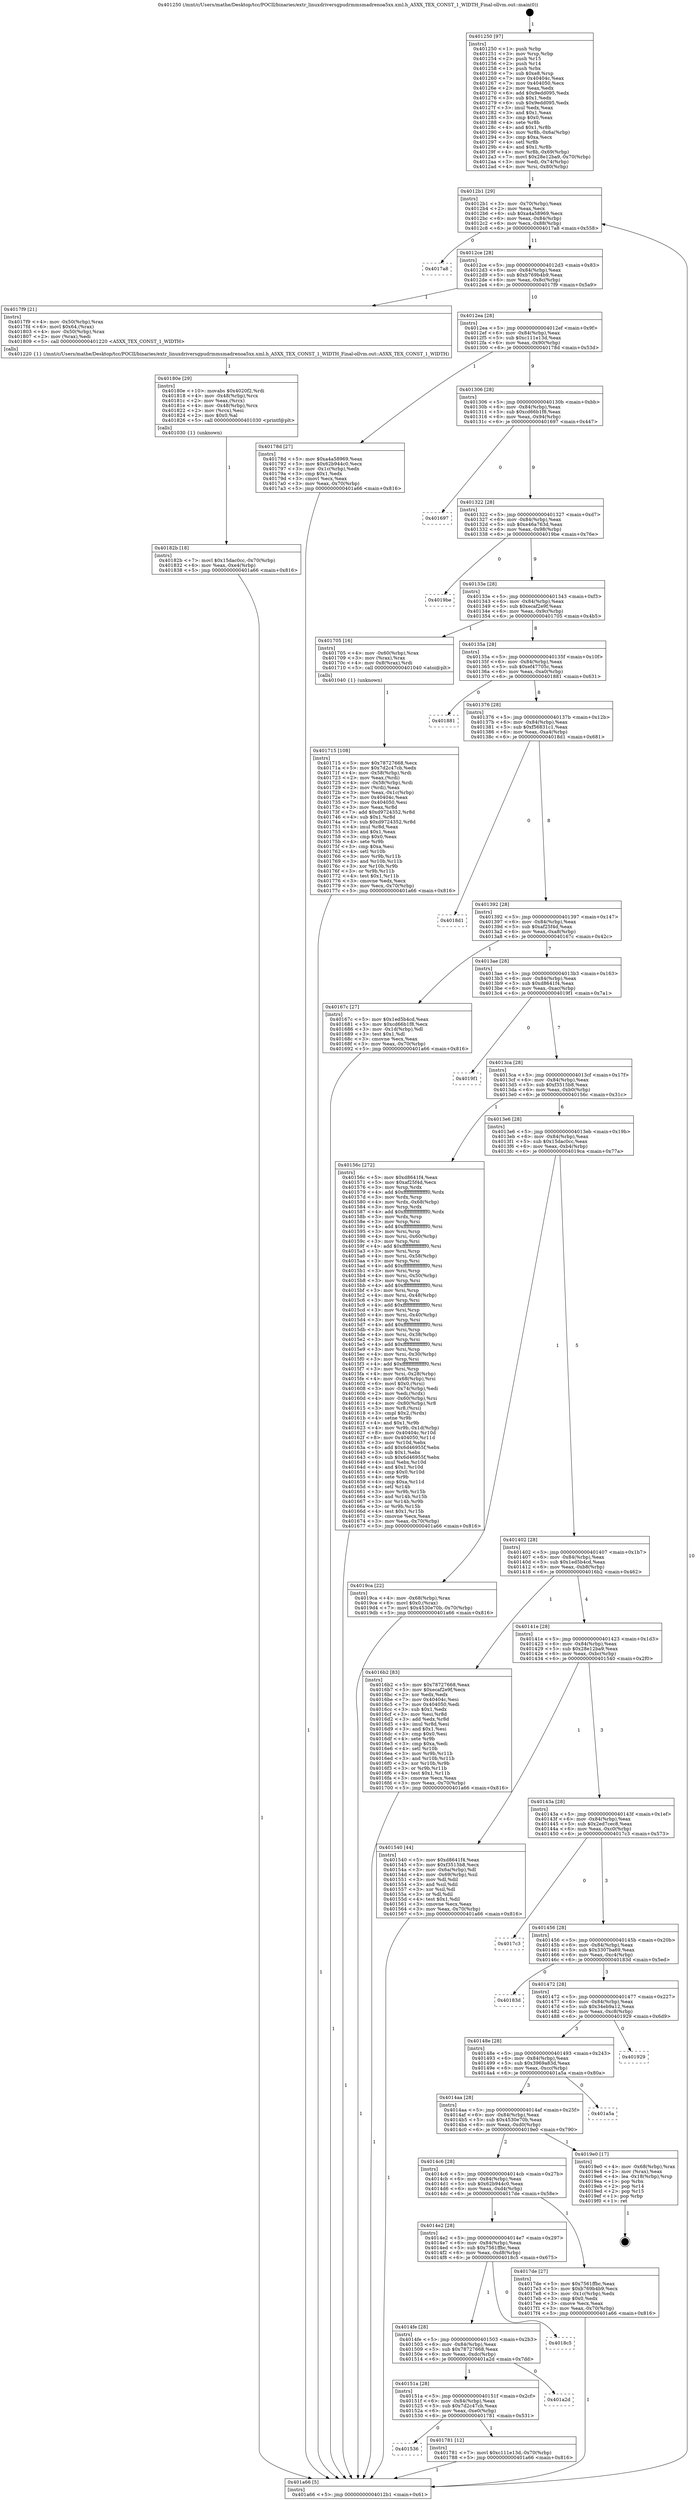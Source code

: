 digraph "0x401250" {
  label = "0x401250 (/mnt/c/Users/mathe/Desktop/tcc/POCII/binaries/extr_linuxdriversgpudrmmsmadrenoa5xx.xml.h_A5XX_TEX_CONST_1_WIDTH_Final-ollvm.out::main(0))"
  labelloc = "t"
  node[shape=record]

  Entry [label="",width=0.3,height=0.3,shape=circle,fillcolor=black,style=filled]
  "0x4012b1" [label="{
     0x4012b1 [29]\l
     | [instrs]\l
     &nbsp;&nbsp;0x4012b1 \<+3\>: mov -0x70(%rbp),%eax\l
     &nbsp;&nbsp;0x4012b4 \<+2\>: mov %eax,%ecx\l
     &nbsp;&nbsp;0x4012b6 \<+6\>: sub $0xa4a58969,%ecx\l
     &nbsp;&nbsp;0x4012bc \<+6\>: mov %eax,-0x84(%rbp)\l
     &nbsp;&nbsp;0x4012c2 \<+6\>: mov %ecx,-0x88(%rbp)\l
     &nbsp;&nbsp;0x4012c8 \<+6\>: je 00000000004017a8 \<main+0x558\>\l
  }"]
  "0x4017a8" [label="{
     0x4017a8\l
  }", style=dashed]
  "0x4012ce" [label="{
     0x4012ce [28]\l
     | [instrs]\l
     &nbsp;&nbsp;0x4012ce \<+5\>: jmp 00000000004012d3 \<main+0x83\>\l
     &nbsp;&nbsp;0x4012d3 \<+6\>: mov -0x84(%rbp),%eax\l
     &nbsp;&nbsp;0x4012d9 \<+5\>: sub $0xb769b4b9,%eax\l
     &nbsp;&nbsp;0x4012de \<+6\>: mov %eax,-0x8c(%rbp)\l
     &nbsp;&nbsp;0x4012e4 \<+6\>: je 00000000004017f9 \<main+0x5a9\>\l
  }"]
  Exit [label="",width=0.3,height=0.3,shape=circle,fillcolor=black,style=filled,peripheries=2]
  "0x4017f9" [label="{
     0x4017f9 [21]\l
     | [instrs]\l
     &nbsp;&nbsp;0x4017f9 \<+4\>: mov -0x50(%rbp),%rax\l
     &nbsp;&nbsp;0x4017fd \<+6\>: movl $0x64,(%rax)\l
     &nbsp;&nbsp;0x401803 \<+4\>: mov -0x50(%rbp),%rax\l
     &nbsp;&nbsp;0x401807 \<+2\>: mov (%rax),%edi\l
     &nbsp;&nbsp;0x401809 \<+5\>: call 0000000000401220 \<A5XX_TEX_CONST_1_WIDTH\>\l
     | [calls]\l
     &nbsp;&nbsp;0x401220 \{1\} (/mnt/c/Users/mathe/Desktop/tcc/POCII/binaries/extr_linuxdriversgpudrmmsmadrenoa5xx.xml.h_A5XX_TEX_CONST_1_WIDTH_Final-ollvm.out::A5XX_TEX_CONST_1_WIDTH)\l
  }"]
  "0x4012ea" [label="{
     0x4012ea [28]\l
     | [instrs]\l
     &nbsp;&nbsp;0x4012ea \<+5\>: jmp 00000000004012ef \<main+0x9f\>\l
     &nbsp;&nbsp;0x4012ef \<+6\>: mov -0x84(%rbp),%eax\l
     &nbsp;&nbsp;0x4012f5 \<+5\>: sub $0xc111e13d,%eax\l
     &nbsp;&nbsp;0x4012fa \<+6\>: mov %eax,-0x90(%rbp)\l
     &nbsp;&nbsp;0x401300 \<+6\>: je 000000000040178d \<main+0x53d\>\l
  }"]
  "0x40182b" [label="{
     0x40182b [18]\l
     | [instrs]\l
     &nbsp;&nbsp;0x40182b \<+7\>: movl $0x15dac0cc,-0x70(%rbp)\l
     &nbsp;&nbsp;0x401832 \<+6\>: mov %eax,-0xe4(%rbp)\l
     &nbsp;&nbsp;0x401838 \<+5\>: jmp 0000000000401a66 \<main+0x816\>\l
  }"]
  "0x40178d" [label="{
     0x40178d [27]\l
     | [instrs]\l
     &nbsp;&nbsp;0x40178d \<+5\>: mov $0xa4a58969,%eax\l
     &nbsp;&nbsp;0x401792 \<+5\>: mov $0x62b944c0,%ecx\l
     &nbsp;&nbsp;0x401797 \<+3\>: mov -0x1c(%rbp),%edx\l
     &nbsp;&nbsp;0x40179a \<+3\>: cmp $0x1,%edx\l
     &nbsp;&nbsp;0x40179d \<+3\>: cmovl %ecx,%eax\l
     &nbsp;&nbsp;0x4017a0 \<+3\>: mov %eax,-0x70(%rbp)\l
     &nbsp;&nbsp;0x4017a3 \<+5\>: jmp 0000000000401a66 \<main+0x816\>\l
  }"]
  "0x401306" [label="{
     0x401306 [28]\l
     | [instrs]\l
     &nbsp;&nbsp;0x401306 \<+5\>: jmp 000000000040130b \<main+0xbb\>\l
     &nbsp;&nbsp;0x40130b \<+6\>: mov -0x84(%rbp),%eax\l
     &nbsp;&nbsp;0x401311 \<+5\>: sub $0xcd66b1f8,%eax\l
     &nbsp;&nbsp;0x401316 \<+6\>: mov %eax,-0x94(%rbp)\l
     &nbsp;&nbsp;0x40131c \<+6\>: je 0000000000401697 \<main+0x447\>\l
  }"]
  "0x40180e" [label="{
     0x40180e [29]\l
     | [instrs]\l
     &nbsp;&nbsp;0x40180e \<+10\>: movabs $0x4020f2,%rdi\l
     &nbsp;&nbsp;0x401818 \<+4\>: mov -0x48(%rbp),%rcx\l
     &nbsp;&nbsp;0x40181c \<+2\>: mov %eax,(%rcx)\l
     &nbsp;&nbsp;0x40181e \<+4\>: mov -0x48(%rbp),%rcx\l
     &nbsp;&nbsp;0x401822 \<+2\>: mov (%rcx),%esi\l
     &nbsp;&nbsp;0x401824 \<+2\>: mov $0x0,%al\l
     &nbsp;&nbsp;0x401826 \<+5\>: call 0000000000401030 \<printf@plt\>\l
     | [calls]\l
     &nbsp;&nbsp;0x401030 \{1\} (unknown)\l
  }"]
  "0x401697" [label="{
     0x401697\l
  }", style=dashed]
  "0x401322" [label="{
     0x401322 [28]\l
     | [instrs]\l
     &nbsp;&nbsp;0x401322 \<+5\>: jmp 0000000000401327 \<main+0xd7\>\l
     &nbsp;&nbsp;0x401327 \<+6\>: mov -0x84(%rbp),%eax\l
     &nbsp;&nbsp;0x40132d \<+5\>: sub $0xe46a763d,%eax\l
     &nbsp;&nbsp;0x401332 \<+6\>: mov %eax,-0x98(%rbp)\l
     &nbsp;&nbsp;0x401338 \<+6\>: je 00000000004019be \<main+0x76e\>\l
  }"]
  "0x401536" [label="{
     0x401536\l
  }", style=dashed]
  "0x4019be" [label="{
     0x4019be\l
  }", style=dashed]
  "0x40133e" [label="{
     0x40133e [28]\l
     | [instrs]\l
     &nbsp;&nbsp;0x40133e \<+5\>: jmp 0000000000401343 \<main+0xf3\>\l
     &nbsp;&nbsp;0x401343 \<+6\>: mov -0x84(%rbp),%eax\l
     &nbsp;&nbsp;0x401349 \<+5\>: sub $0xecaf2e9f,%eax\l
     &nbsp;&nbsp;0x40134e \<+6\>: mov %eax,-0x9c(%rbp)\l
     &nbsp;&nbsp;0x401354 \<+6\>: je 0000000000401705 \<main+0x4b5\>\l
  }"]
  "0x401781" [label="{
     0x401781 [12]\l
     | [instrs]\l
     &nbsp;&nbsp;0x401781 \<+7\>: movl $0xc111e13d,-0x70(%rbp)\l
     &nbsp;&nbsp;0x401788 \<+5\>: jmp 0000000000401a66 \<main+0x816\>\l
  }"]
  "0x401705" [label="{
     0x401705 [16]\l
     | [instrs]\l
     &nbsp;&nbsp;0x401705 \<+4\>: mov -0x60(%rbp),%rax\l
     &nbsp;&nbsp;0x401709 \<+3\>: mov (%rax),%rax\l
     &nbsp;&nbsp;0x40170c \<+4\>: mov 0x8(%rax),%rdi\l
     &nbsp;&nbsp;0x401710 \<+5\>: call 0000000000401040 \<atoi@plt\>\l
     | [calls]\l
     &nbsp;&nbsp;0x401040 \{1\} (unknown)\l
  }"]
  "0x40135a" [label="{
     0x40135a [28]\l
     | [instrs]\l
     &nbsp;&nbsp;0x40135a \<+5\>: jmp 000000000040135f \<main+0x10f\>\l
     &nbsp;&nbsp;0x40135f \<+6\>: mov -0x84(%rbp),%eax\l
     &nbsp;&nbsp;0x401365 \<+5\>: sub $0xef47705c,%eax\l
     &nbsp;&nbsp;0x40136a \<+6\>: mov %eax,-0xa0(%rbp)\l
     &nbsp;&nbsp;0x401370 \<+6\>: je 0000000000401881 \<main+0x631\>\l
  }"]
  "0x40151a" [label="{
     0x40151a [28]\l
     | [instrs]\l
     &nbsp;&nbsp;0x40151a \<+5\>: jmp 000000000040151f \<main+0x2cf\>\l
     &nbsp;&nbsp;0x40151f \<+6\>: mov -0x84(%rbp),%eax\l
     &nbsp;&nbsp;0x401525 \<+5\>: sub $0x7d2c47cb,%eax\l
     &nbsp;&nbsp;0x40152a \<+6\>: mov %eax,-0xe0(%rbp)\l
     &nbsp;&nbsp;0x401530 \<+6\>: je 0000000000401781 \<main+0x531\>\l
  }"]
  "0x401881" [label="{
     0x401881\l
  }", style=dashed]
  "0x401376" [label="{
     0x401376 [28]\l
     | [instrs]\l
     &nbsp;&nbsp;0x401376 \<+5\>: jmp 000000000040137b \<main+0x12b\>\l
     &nbsp;&nbsp;0x40137b \<+6\>: mov -0x84(%rbp),%eax\l
     &nbsp;&nbsp;0x401381 \<+5\>: sub $0xf56831c1,%eax\l
     &nbsp;&nbsp;0x401386 \<+6\>: mov %eax,-0xa4(%rbp)\l
     &nbsp;&nbsp;0x40138c \<+6\>: je 00000000004018d1 \<main+0x681\>\l
  }"]
  "0x401a2d" [label="{
     0x401a2d\l
  }", style=dashed]
  "0x4018d1" [label="{
     0x4018d1\l
  }", style=dashed]
  "0x401392" [label="{
     0x401392 [28]\l
     | [instrs]\l
     &nbsp;&nbsp;0x401392 \<+5\>: jmp 0000000000401397 \<main+0x147\>\l
     &nbsp;&nbsp;0x401397 \<+6\>: mov -0x84(%rbp),%eax\l
     &nbsp;&nbsp;0x40139d \<+5\>: sub $0xaf25f4d,%eax\l
     &nbsp;&nbsp;0x4013a2 \<+6\>: mov %eax,-0xa8(%rbp)\l
     &nbsp;&nbsp;0x4013a8 \<+6\>: je 000000000040167c \<main+0x42c\>\l
  }"]
  "0x4014fe" [label="{
     0x4014fe [28]\l
     | [instrs]\l
     &nbsp;&nbsp;0x4014fe \<+5\>: jmp 0000000000401503 \<main+0x2b3\>\l
     &nbsp;&nbsp;0x401503 \<+6\>: mov -0x84(%rbp),%eax\l
     &nbsp;&nbsp;0x401509 \<+5\>: sub $0x78727668,%eax\l
     &nbsp;&nbsp;0x40150e \<+6\>: mov %eax,-0xdc(%rbp)\l
     &nbsp;&nbsp;0x401514 \<+6\>: je 0000000000401a2d \<main+0x7dd\>\l
  }"]
  "0x40167c" [label="{
     0x40167c [27]\l
     | [instrs]\l
     &nbsp;&nbsp;0x40167c \<+5\>: mov $0x1ed5b4cd,%eax\l
     &nbsp;&nbsp;0x401681 \<+5\>: mov $0xcd66b1f8,%ecx\l
     &nbsp;&nbsp;0x401686 \<+3\>: mov -0x1d(%rbp),%dl\l
     &nbsp;&nbsp;0x401689 \<+3\>: test $0x1,%dl\l
     &nbsp;&nbsp;0x40168c \<+3\>: cmovne %ecx,%eax\l
     &nbsp;&nbsp;0x40168f \<+3\>: mov %eax,-0x70(%rbp)\l
     &nbsp;&nbsp;0x401692 \<+5\>: jmp 0000000000401a66 \<main+0x816\>\l
  }"]
  "0x4013ae" [label="{
     0x4013ae [28]\l
     | [instrs]\l
     &nbsp;&nbsp;0x4013ae \<+5\>: jmp 00000000004013b3 \<main+0x163\>\l
     &nbsp;&nbsp;0x4013b3 \<+6\>: mov -0x84(%rbp),%eax\l
     &nbsp;&nbsp;0x4013b9 \<+5\>: sub $0xd8641f4,%eax\l
     &nbsp;&nbsp;0x4013be \<+6\>: mov %eax,-0xac(%rbp)\l
     &nbsp;&nbsp;0x4013c4 \<+6\>: je 00000000004019f1 \<main+0x7a1\>\l
  }"]
  "0x4018c5" [label="{
     0x4018c5\l
  }", style=dashed]
  "0x4019f1" [label="{
     0x4019f1\l
  }", style=dashed]
  "0x4013ca" [label="{
     0x4013ca [28]\l
     | [instrs]\l
     &nbsp;&nbsp;0x4013ca \<+5\>: jmp 00000000004013cf \<main+0x17f\>\l
     &nbsp;&nbsp;0x4013cf \<+6\>: mov -0x84(%rbp),%eax\l
     &nbsp;&nbsp;0x4013d5 \<+5\>: sub $0xf3515b8,%eax\l
     &nbsp;&nbsp;0x4013da \<+6\>: mov %eax,-0xb0(%rbp)\l
     &nbsp;&nbsp;0x4013e0 \<+6\>: je 000000000040156c \<main+0x31c\>\l
  }"]
  "0x4014e2" [label="{
     0x4014e2 [28]\l
     | [instrs]\l
     &nbsp;&nbsp;0x4014e2 \<+5\>: jmp 00000000004014e7 \<main+0x297\>\l
     &nbsp;&nbsp;0x4014e7 \<+6\>: mov -0x84(%rbp),%eax\l
     &nbsp;&nbsp;0x4014ed \<+5\>: sub $0x7561ffbc,%eax\l
     &nbsp;&nbsp;0x4014f2 \<+6\>: mov %eax,-0xd8(%rbp)\l
     &nbsp;&nbsp;0x4014f8 \<+6\>: je 00000000004018c5 \<main+0x675\>\l
  }"]
  "0x40156c" [label="{
     0x40156c [272]\l
     | [instrs]\l
     &nbsp;&nbsp;0x40156c \<+5\>: mov $0xd8641f4,%eax\l
     &nbsp;&nbsp;0x401571 \<+5\>: mov $0xaf25f4d,%ecx\l
     &nbsp;&nbsp;0x401576 \<+3\>: mov %rsp,%rdx\l
     &nbsp;&nbsp;0x401579 \<+4\>: add $0xfffffffffffffff0,%rdx\l
     &nbsp;&nbsp;0x40157d \<+3\>: mov %rdx,%rsp\l
     &nbsp;&nbsp;0x401580 \<+4\>: mov %rdx,-0x68(%rbp)\l
     &nbsp;&nbsp;0x401584 \<+3\>: mov %rsp,%rdx\l
     &nbsp;&nbsp;0x401587 \<+4\>: add $0xfffffffffffffff0,%rdx\l
     &nbsp;&nbsp;0x40158b \<+3\>: mov %rdx,%rsp\l
     &nbsp;&nbsp;0x40158e \<+3\>: mov %rsp,%rsi\l
     &nbsp;&nbsp;0x401591 \<+4\>: add $0xfffffffffffffff0,%rsi\l
     &nbsp;&nbsp;0x401595 \<+3\>: mov %rsi,%rsp\l
     &nbsp;&nbsp;0x401598 \<+4\>: mov %rsi,-0x60(%rbp)\l
     &nbsp;&nbsp;0x40159c \<+3\>: mov %rsp,%rsi\l
     &nbsp;&nbsp;0x40159f \<+4\>: add $0xfffffffffffffff0,%rsi\l
     &nbsp;&nbsp;0x4015a3 \<+3\>: mov %rsi,%rsp\l
     &nbsp;&nbsp;0x4015a6 \<+4\>: mov %rsi,-0x58(%rbp)\l
     &nbsp;&nbsp;0x4015aa \<+3\>: mov %rsp,%rsi\l
     &nbsp;&nbsp;0x4015ad \<+4\>: add $0xfffffffffffffff0,%rsi\l
     &nbsp;&nbsp;0x4015b1 \<+3\>: mov %rsi,%rsp\l
     &nbsp;&nbsp;0x4015b4 \<+4\>: mov %rsi,-0x50(%rbp)\l
     &nbsp;&nbsp;0x4015b8 \<+3\>: mov %rsp,%rsi\l
     &nbsp;&nbsp;0x4015bb \<+4\>: add $0xfffffffffffffff0,%rsi\l
     &nbsp;&nbsp;0x4015bf \<+3\>: mov %rsi,%rsp\l
     &nbsp;&nbsp;0x4015c2 \<+4\>: mov %rsi,-0x48(%rbp)\l
     &nbsp;&nbsp;0x4015c6 \<+3\>: mov %rsp,%rsi\l
     &nbsp;&nbsp;0x4015c9 \<+4\>: add $0xfffffffffffffff0,%rsi\l
     &nbsp;&nbsp;0x4015cd \<+3\>: mov %rsi,%rsp\l
     &nbsp;&nbsp;0x4015d0 \<+4\>: mov %rsi,-0x40(%rbp)\l
     &nbsp;&nbsp;0x4015d4 \<+3\>: mov %rsp,%rsi\l
     &nbsp;&nbsp;0x4015d7 \<+4\>: add $0xfffffffffffffff0,%rsi\l
     &nbsp;&nbsp;0x4015db \<+3\>: mov %rsi,%rsp\l
     &nbsp;&nbsp;0x4015de \<+4\>: mov %rsi,-0x38(%rbp)\l
     &nbsp;&nbsp;0x4015e2 \<+3\>: mov %rsp,%rsi\l
     &nbsp;&nbsp;0x4015e5 \<+4\>: add $0xfffffffffffffff0,%rsi\l
     &nbsp;&nbsp;0x4015e9 \<+3\>: mov %rsi,%rsp\l
     &nbsp;&nbsp;0x4015ec \<+4\>: mov %rsi,-0x30(%rbp)\l
     &nbsp;&nbsp;0x4015f0 \<+3\>: mov %rsp,%rsi\l
     &nbsp;&nbsp;0x4015f3 \<+4\>: add $0xfffffffffffffff0,%rsi\l
     &nbsp;&nbsp;0x4015f7 \<+3\>: mov %rsi,%rsp\l
     &nbsp;&nbsp;0x4015fa \<+4\>: mov %rsi,-0x28(%rbp)\l
     &nbsp;&nbsp;0x4015fe \<+4\>: mov -0x68(%rbp),%rsi\l
     &nbsp;&nbsp;0x401602 \<+6\>: movl $0x0,(%rsi)\l
     &nbsp;&nbsp;0x401608 \<+3\>: mov -0x74(%rbp),%edi\l
     &nbsp;&nbsp;0x40160b \<+2\>: mov %edi,(%rdx)\l
     &nbsp;&nbsp;0x40160d \<+4\>: mov -0x60(%rbp),%rsi\l
     &nbsp;&nbsp;0x401611 \<+4\>: mov -0x80(%rbp),%r8\l
     &nbsp;&nbsp;0x401615 \<+3\>: mov %r8,(%rsi)\l
     &nbsp;&nbsp;0x401618 \<+3\>: cmpl $0x2,(%rdx)\l
     &nbsp;&nbsp;0x40161b \<+4\>: setne %r9b\l
     &nbsp;&nbsp;0x40161f \<+4\>: and $0x1,%r9b\l
     &nbsp;&nbsp;0x401623 \<+4\>: mov %r9b,-0x1d(%rbp)\l
     &nbsp;&nbsp;0x401627 \<+8\>: mov 0x40404c,%r10d\l
     &nbsp;&nbsp;0x40162f \<+8\>: mov 0x404050,%r11d\l
     &nbsp;&nbsp;0x401637 \<+3\>: mov %r10d,%ebx\l
     &nbsp;&nbsp;0x40163a \<+6\>: add $0x6d46955f,%ebx\l
     &nbsp;&nbsp;0x401640 \<+3\>: sub $0x1,%ebx\l
     &nbsp;&nbsp;0x401643 \<+6\>: sub $0x6d46955f,%ebx\l
     &nbsp;&nbsp;0x401649 \<+4\>: imul %ebx,%r10d\l
     &nbsp;&nbsp;0x40164d \<+4\>: and $0x1,%r10d\l
     &nbsp;&nbsp;0x401651 \<+4\>: cmp $0x0,%r10d\l
     &nbsp;&nbsp;0x401655 \<+4\>: sete %r9b\l
     &nbsp;&nbsp;0x401659 \<+4\>: cmp $0xa,%r11d\l
     &nbsp;&nbsp;0x40165d \<+4\>: setl %r14b\l
     &nbsp;&nbsp;0x401661 \<+3\>: mov %r9b,%r15b\l
     &nbsp;&nbsp;0x401664 \<+3\>: and %r14b,%r15b\l
     &nbsp;&nbsp;0x401667 \<+3\>: xor %r14b,%r9b\l
     &nbsp;&nbsp;0x40166a \<+3\>: or %r9b,%r15b\l
     &nbsp;&nbsp;0x40166d \<+4\>: test $0x1,%r15b\l
     &nbsp;&nbsp;0x401671 \<+3\>: cmovne %ecx,%eax\l
     &nbsp;&nbsp;0x401674 \<+3\>: mov %eax,-0x70(%rbp)\l
     &nbsp;&nbsp;0x401677 \<+5\>: jmp 0000000000401a66 \<main+0x816\>\l
  }"]
  "0x4013e6" [label="{
     0x4013e6 [28]\l
     | [instrs]\l
     &nbsp;&nbsp;0x4013e6 \<+5\>: jmp 00000000004013eb \<main+0x19b\>\l
     &nbsp;&nbsp;0x4013eb \<+6\>: mov -0x84(%rbp),%eax\l
     &nbsp;&nbsp;0x4013f1 \<+5\>: sub $0x15dac0cc,%eax\l
     &nbsp;&nbsp;0x4013f6 \<+6\>: mov %eax,-0xb4(%rbp)\l
     &nbsp;&nbsp;0x4013fc \<+6\>: je 00000000004019ca \<main+0x77a\>\l
  }"]
  "0x4017de" [label="{
     0x4017de [27]\l
     | [instrs]\l
     &nbsp;&nbsp;0x4017de \<+5\>: mov $0x7561ffbc,%eax\l
     &nbsp;&nbsp;0x4017e3 \<+5\>: mov $0xb769b4b9,%ecx\l
     &nbsp;&nbsp;0x4017e8 \<+3\>: mov -0x1c(%rbp),%edx\l
     &nbsp;&nbsp;0x4017eb \<+3\>: cmp $0x0,%edx\l
     &nbsp;&nbsp;0x4017ee \<+3\>: cmove %ecx,%eax\l
     &nbsp;&nbsp;0x4017f1 \<+3\>: mov %eax,-0x70(%rbp)\l
     &nbsp;&nbsp;0x4017f4 \<+5\>: jmp 0000000000401a66 \<main+0x816\>\l
  }"]
  "0x4019ca" [label="{
     0x4019ca [22]\l
     | [instrs]\l
     &nbsp;&nbsp;0x4019ca \<+4\>: mov -0x68(%rbp),%rax\l
     &nbsp;&nbsp;0x4019ce \<+6\>: movl $0x0,(%rax)\l
     &nbsp;&nbsp;0x4019d4 \<+7\>: movl $0x4530e70b,-0x70(%rbp)\l
     &nbsp;&nbsp;0x4019db \<+5\>: jmp 0000000000401a66 \<main+0x816\>\l
  }"]
  "0x401402" [label="{
     0x401402 [28]\l
     | [instrs]\l
     &nbsp;&nbsp;0x401402 \<+5\>: jmp 0000000000401407 \<main+0x1b7\>\l
     &nbsp;&nbsp;0x401407 \<+6\>: mov -0x84(%rbp),%eax\l
     &nbsp;&nbsp;0x40140d \<+5\>: sub $0x1ed5b4cd,%eax\l
     &nbsp;&nbsp;0x401412 \<+6\>: mov %eax,-0xb8(%rbp)\l
     &nbsp;&nbsp;0x401418 \<+6\>: je 00000000004016b2 \<main+0x462\>\l
  }"]
  "0x4014c6" [label="{
     0x4014c6 [28]\l
     | [instrs]\l
     &nbsp;&nbsp;0x4014c6 \<+5\>: jmp 00000000004014cb \<main+0x27b\>\l
     &nbsp;&nbsp;0x4014cb \<+6\>: mov -0x84(%rbp),%eax\l
     &nbsp;&nbsp;0x4014d1 \<+5\>: sub $0x62b944c0,%eax\l
     &nbsp;&nbsp;0x4014d6 \<+6\>: mov %eax,-0xd4(%rbp)\l
     &nbsp;&nbsp;0x4014dc \<+6\>: je 00000000004017de \<main+0x58e\>\l
  }"]
  "0x4016b2" [label="{
     0x4016b2 [83]\l
     | [instrs]\l
     &nbsp;&nbsp;0x4016b2 \<+5\>: mov $0x78727668,%eax\l
     &nbsp;&nbsp;0x4016b7 \<+5\>: mov $0xecaf2e9f,%ecx\l
     &nbsp;&nbsp;0x4016bc \<+2\>: xor %edx,%edx\l
     &nbsp;&nbsp;0x4016be \<+7\>: mov 0x40404c,%esi\l
     &nbsp;&nbsp;0x4016c5 \<+7\>: mov 0x404050,%edi\l
     &nbsp;&nbsp;0x4016cc \<+3\>: sub $0x1,%edx\l
     &nbsp;&nbsp;0x4016cf \<+3\>: mov %esi,%r8d\l
     &nbsp;&nbsp;0x4016d2 \<+3\>: add %edx,%r8d\l
     &nbsp;&nbsp;0x4016d5 \<+4\>: imul %r8d,%esi\l
     &nbsp;&nbsp;0x4016d9 \<+3\>: and $0x1,%esi\l
     &nbsp;&nbsp;0x4016dc \<+3\>: cmp $0x0,%esi\l
     &nbsp;&nbsp;0x4016df \<+4\>: sete %r9b\l
     &nbsp;&nbsp;0x4016e3 \<+3\>: cmp $0xa,%edi\l
     &nbsp;&nbsp;0x4016e6 \<+4\>: setl %r10b\l
     &nbsp;&nbsp;0x4016ea \<+3\>: mov %r9b,%r11b\l
     &nbsp;&nbsp;0x4016ed \<+3\>: and %r10b,%r11b\l
     &nbsp;&nbsp;0x4016f0 \<+3\>: xor %r10b,%r9b\l
     &nbsp;&nbsp;0x4016f3 \<+3\>: or %r9b,%r11b\l
     &nbsp;&nbsp;0x4016f6 \<+4\>: test $0x1,%r11b\l
     &nbsp;&nbsp;0x4016fa \<+3\>: cmovne %ecx,%eax\l
     &nbsp;&nbsp;0x4016fd \<+3\>: mov %eax,-0x70(%rbp)\l
     &nbsp;&nbsp;0x401700 \<+5\>: jmp 0000000000401a66 \<main+0x816\>\l
  }"]
  "0x40141e" [label="{
     0x40141e [28]\l
     | [instrs]\l
     &nbsp;&nbsp;0x40141e \<+5\>: jmp 0000000000401423 \<main+0x1d3\>\l
     &nbsp;&nbsp;0x401423 \<+6\>: mov -0x84(%rbp),%eax\l
     &nbsp;&nbsp;0x401429 \<+5\>: sub $0x28e12ba9,%eax\l
     &nbsp;&nbsp;0x40142e \<+6\>: mov %eax,-0xbc(%rbp)\l
     &nbsp;&nbsp;0x401434 \<+6\>: je 0000000000401540 \<main+0x2f0\>\l
  }"]
  "0x4019e0" [label="{
     0x4019e0 [17]\l
     | [instrs]\l
     &nbsp;&nbsp;0x4019e0 \<+4\>: mov -0x68(%rbp),%rax\l
     &nbsp;&nbsp;0x4019e4 \<+2\>: mov (%rax),%eax\l
     &nbsp;&nbsp;0x4019e6 \<+4\>: lea -0x18(%rbp),%rsp\l
     &nbsp;&nbsp;0x4019ea \<+1\>: pop %rbx\l
     &nbsp;&nbsp;0x4019eb \<+2\>: pop %r14\l
     &nbsp;&nbsp;0x4019ed \<+2\>: pop %r15\l
     &nbsp;&nbsp;0x4019ef \<+1\>: pop %rbp\l
     &nbsp;&nbsp;0x4019f0 \<+1\>: ret\l
  }"]
  "0x401540" [label="{
     0x401540 [44]\l
     | [instrs]\l
     &nbsp;&nbsp;0x401540 \<+5\>: mov $0xd8641f4,%eax\l
     &nbsp;&nbsp;0x401545 \<+5\>: mov $0xf3515b8,%ecx\l
     &nbsp;&nbsp;0x40154a \<+3\>: mov -0x6a(%rbp),%dl\l
     &nbsp;&nbsp;0x40154d \<+4\>: mov -0x69(%rbp),%sil\l
     &nbsp;&nbsp;0x401551 \<+3\>: mov %dl,%dil\l
     &nbsp;&nbsp;0x401554 \<+3\>: and %sil,%dil\l
     &nbsp;&nbsp;0x401557 \<+3\>: xor %sil,%dl\l
     &nbsp;&nbsp;0x40155a \<+3\>: or %dl,%dil\l
     &nbsp;&nbsp;0x40155d \<+4\>: test $0x1,%dil\l
     &nbsp;&nbsp;0x401561 \<+3\>: cmovne %ecx,%eax\l
     &nbsp;&nbsp;0x401564 \<+3\>: mov %eax,-0x70(%rbp)\l
     &nbsp;&nbsp;0x401567 \<+5\>: jmp 0000000000401a66 \<main+0x816\>\l
  }"]
  "0x40143a" [label="{
     0x40143a [28]\l
     | [instrs]\l
     &nbsp;&nbsp;0x40143a \<+5\>: jmp 000000000040143f \<main+0x1ef\>\l
     &nbsp;&nbsp;0x40143f \<+6\>: mov -0x84(%rbp),%eax\l
     &nbsp;&nbsp;0x401445 \<+5\>: sub $0x2ed7cec8,%eax\l
     &nbsp;&nbsp;0x40144a \<+6\>: mov %eax,-0xc0(%rbp)\l
     &nbsp;&nbsp;0x401450 \<+6\>: je 00000000004017c3 \<main+0x573\>\l
  }"]
  "0x401a66" [label="{
     0x401a66 [5]\l
     | [instrs]\l
     &nbsp;&nbsp;0x401a66 \<+5\>: jmp 00000000004012b1 \<main+0x61\>\l
  }"]
  "0x401250" [label="{
     0x401250 [97]\l
     | [instrs]\l
     &nbsp;&nbsp;0x401250 \<+1\>: push %rbp\l
     &nbsp;&nbsp;0x401251 \<+3\>: mov %rsp,%rbp\l
     &nbsp;&nbsp;0x401254 \<+2\>: push %r15\l
     &nbsp;&nbsp;0x401256 \<+2\>: push %r14\l
     &nbsp;&nbsp;0x401258 \<+1\>: push %rbx\l
     &nbsp;&nbsp;0x401259 \<+7\>: sub $0xe8,%rsp\l
     &nbsp;&nbsp;0x401260 \<+7\>: mov 0x40404c,%eax\l
     &nbsp;&nbsp;0x401267 \<+7\>: mov 0x404050,%ecx\l
     &nbsp;&nbsp;0x40126e \<+2\>: mov %eax,%edx\l
     &nbsp;&nbsp;0x401270 \<+6\>: add $0x9edd095,%edx\l
     &nbsp;&nbsp;0x401276 \<+3\>: sub $0x1,%edx\l
     &nbsp;&nbsp;0x401279 \<+6\>: sub $0x9edd095,%edx\l
     &nbsp;&nbsp;0x40127f \<+3\>: imul %edx,%eax\l
     &nbsp;&nbsp;0x401282 \<+3\>: and $0x1,%eax\l
     &nbsp;&nbsp;0x401285 \<+3\>: cmp $0x0,%eax\l
     &nbsp;&nbsp;0x401288 \<+4\>: sete %r8b\l
     &nbsp;&nbsp;0x40128c \<+4\>: and $0x1,%r8b\l
     &nbsp;&nbsp;0x401290 \<+4\>: mov %r8b,-0x6a(%rbp)\l
     &nbsp;&nbsp;0x401294 \<+3\>: cmp $0xa,%ecx\l
     &nbsp;&nbsp;0x401297 \<+4\>: setl %r8b\l
     &nbsp;&nbsp;0x40129b \<+4\>: and $0x1,%r8b\l
     &nbsp;&nbsp;0x40129f \<+4\>: mov %r8b,-0x69(%rbp)\l
     &nbsp;&nbsp;0x4012a3 \<+7\>: movl $0x28e12ba9,-0x70(%rbp)\l
     &nbsp;&nbsp;0x4012aa \<+3\>: mov %edi,-0x74(%rbp)\l
     &nbsp;&nbsp;0x4012ad \<+4\>: mov %rsi,-0x80(%rbp)\l
  }"]
  "0x4014aa" [label="{
     0x4014aa [28]\l
     | [instrs]\l
     &nbsp;&nbsp;0x4014aa \<+5\>: jmp 00000000004014af \<main+0x25f\>\l
     &nbsp;&nbsp;0x4014af \<+6\>: mov -0x84(%rbp),%eax\l
     &nbsp;&nbsp;0x4014b5 \<+5\>: sub $0x4530e70b,%eax\l
     &nbsp;&nbsp;0x4014ba \<+6\>: mov %eax,-0xd0(%rbp)\l
     &nbsp;&nbsp;0x4014c0 \<+6\>: je 00000000004019e0 \<main+0x790\>\l
  }"]
  "0x401715" [label="{
     0x401715 [108]\l
     | [instrs]\l
     &nbsp;&nbsp;0x401715 \<+5\>: mov $0x78727668,%ecx\l
     &nbsp;&nbsp;0x40171a \<+5\>: mov $0x7d2c47cb,%edx\l
     &nbsp;&nbsp;0x40171f \<+4\>: mov -0x58(%rbp),%rdi\l
     &nbsp;&nbsp;0x401723 \<+2\>: mov %eax,(%rdi)\l
     &nbsp;&nbsp;0x401725 \<+4\>: mov -0x58(%rbp),%rdi\l
     &nbsp;&nbsp;0x401729 \<+2\>: mov (%rdi),%eax\l
     &nbsp;&nbsp;0x40172b \<+3\>: mov %eax,-0x1c(%rbp)\l
     &nbsp;&nbsp;0x40172e \<+7\>: mov 0x40404c,%eax\l
     &nbsp;&nbsp;0x401735 \<+7\>: mov 0x404050,%esi\l
     &nbsp;&nbsp;0x40173c \<+3\>: mov %eax,%r8d\l
     &nbsp;&nbsp;0x40173f \<+7\>: add $0xd9724352,%r8d\l
     &nbsp;&nbsp;0x401746 \<+4\>: sub $0x1,%r8d\l
     &nbsp;&nbsp;0x40174a \<+7\>: sub $0xd9724352,%r8d\l
     &nbsp;&nbsp;0x401751 \<+4\>: imul %r8d,%eax\l
     &nbsp;&nbsp;0x401755 \<+3\>: and $0x1,%eax\l
     &nbsp;&nbsp;0x401758 \<+3\>: cmp $0x0,%eax\l
     &nbsp;&nbsp;0x40175b \<+4\>: sete %r9b\l
     &nbsp;&nbsp;0x40175f \<+3\>: cmp $0xa,%esi\l
     &nbsp;&nbsp;0x401762 \<+4\>: setl %r10b\l
     &nbsp;&nbsp;0x401766 \<+3\>: mov %r9b,%r11b\l
     &nbsp;&nbsp;0x401769 \<+3\>: and %r10b,%r11b\l
     &nbsp;&nbsp;0x40176c \<+3\>: xor %r10b,%r9b\l
     &nbsp;&nbsp;0x40176f \<+3\>: or %r9b,%r11b\l
     &nbsp;&nbsp;0x401772 \<+4\>: test $0x1,%r11b\l
     &nbsp;&nbsp;0x401776 \<+3\>: cmovne %edx,%ecx\l
     &nbsp;&nbsp;0x401779 \<+3\>: mov %ecx,-0x70(%rbp)\l
     &nbsp;&nbsp;0x40177c \<+5\>: jmp 0000000000401a66 \<main+0x816\>\l
  }"]
  "0x401a5a" [label="{
     0x401a5a\l
  }", style=dashed]
  "0x4017c3" [label="{
     0x4017c3\l
  }", style=dashed]
  "0x401456" [label="{
     0x401456 [28]\l
     | [instrs]\l
     &nbsp;&nbsp;0x401456 \<+5\>: jmp 000000000040145b \<main+0x20b\>\l
     &nbsp;&nbsp;0x40145b \<+6\>: mov -0x84(%rbp),%eax\l
     &nbsp;&nbsp;0x401461 \<+5\>: sub $0x3307ba69,%eax\l
     &nbsp;&nbsp;0x401466 \<+6\>: mov %eax,-0xc4(%rbp)\l
     &nbsp;&nbsp;0x40146c \<+6\>: je 000000000040183d \<main+0x5ed\>\l
  }"]
  "0x40148e" [label="{
     0x40148e [28]\l
     | [instrs]\l
     &nbsp;&nbsp;0x40148e \<+5\>: jmp 0000000000401493 \<main+0x243\>\l
     &nbsp;&nbsp;0x401493 \<+6\>: mov -0x84(%rbp),%eax\l
     &nbsp;&nbsp;0x401499 \<+5\>: sub $0x3969a83d,%eax\l
     &nbsp;&nbsp;0x40149e \<+6\>: mov %eax,-0xcc(%rbp)\l
     &nbsp;&nbsp;0x4014a4 \<+6\>: je 0000000000401a5a \<main+0x80a\>\l
  }"]
  "0x40183d" [label="{
     0x40183d\l
  }", style=dashed]
  "0x401472" [label="{
     0x401472 [28]\l
     | [instrs]\l
     &nbsp;&nbsp;0x401472 \<+5\>: jmp 0000000000401477 \<main+0x227\>\l
     &nbsp;&nbsp;0x401477 \<+6\>: mov -0x84(%rbp),%eax\l
     &nbsp;&nbsp;0x40147d \<+5\>: sub $0x34eb9a12,%eax\l
     &nbsp;&nbsp;0x401482 \<+6\>: mov %eax,-0xc8(%rbp)\l
     &nbsp;&nbsp;0x401488 \<+6\>: je 0000000000401929 \<main+0x6d9\>\l
  }"]
  "0x401929" [label="{
     0x401929\l
  }", style=dashed]
  Entry -> "0x401250" [label=" 1"]
  "0x4012b1" -> "0x4017a8" [label=" 0"]
  "0x4012b1" -> "0x4012ce" [label=" 11"]
  "0x4019e0" -> Exit [label=" 1"]
  "0x4012ce" -> "0x4017f9" [label=" 1"]
  "0x4012ce" -> "0x4012ea" [label=" 10"]
  "0x4019ca" -> "0x401a66" [label=" 1"]
  "0x4012ea" -> "0x40178d" [label=" 1"]
  "0x4012ea" -> "0x401306" [label=" 9"]
  "0x40182b" -> "0x401a66" [label=" 1"]
  "0x401306" -> "0x401697" [label=" 0"]
  "0x401306" -> "0x401322" [label=" 9"]
  "0x40180e" -> "0x40182b" [label=" 1"]
  "0x401322" -> "0x4019be" [label=" 0"]
  "0x401322" -> "0x40133e" [label=" 9"]
  "0x4017f9" -> "0x40180e" [label=" 1"]
  "0x40133e" -> "0x401705" [label=" 1"]
  "0x40133e" -> "0x40135a" [label=" 8"]
  "0x4017de" -> "0x401a66" [label=" 1"]
  "0x40135a" -> "0x401881" [label=" 0"]
  "0x40135a" -> "0x401376" [label=" 8"]
  "0x401781" -> "0x401a66" [label=" 1"]
  "0x401376" -> "0x4018d1" [label=" 0"]
  "0x401376" -> "0x401392" [label=" 8"]
  "0x40151a" -> "0x401536" [label=" 0"]
  "0x401392" -> "0x40167c" [label=" 1"]
  "0x401392" -> "0x4013ae" [label=" 7"]
  "0x40178d" -> "0x401a66" [label=" 1"]
  "0x4013ae" -> "0x4019f1" [label=" 0"]
  "0x4013ae" -> "0x4013ca" [label=" 7"]
  "0x4014fe" -> "0x40151a" [label=" 1"]
  "0x4013ca" -> "0x40156c" [label=" 1"]
  "0x4013ca" -> "0x4013e6" [label=" 6"]
  "0x40151a" -> "0x401781" [label=" 1"]
  "0x4013e6" -> "0x4019ca" [label=" 1"]
  "0x4013e6" -> "0x401402" [label=" 5"]
  "0x4014e2" -> "0x4014fe" [label=" 1"]
  "0x401402" -> "0x4016b2" [label=" 1"]
  "0x401402" -> "0x40141e" [label=" 4"]
  "0x4014fe" -> "0x401a2d" [label=" 0"]
  "0x40141e" -> "0x401540" [label=" 1"]
  "0x40141e" -> "0x40143a" [label=" 3"]
  "0x401540" -> "0x401a66" [label=" 1"]
  "0x401250" -> "0x4012b1" [label=" 1"]
  "0x401a66" -> "0x4012b1" [label=" 10"]
  "0x4014c6" -> "0x4014e2" [label=" 1"]
  "0x40156c" -> "0x401a66" [label=" 1"]
  "0x40167c" -> "0x401a66" [label=" 1"]
  "0x4016b2" -> "0x401a66" [label=" 1"]
  "0x401705" -> "0x401715" [label=" 1"]
  "0x401715" -> "0x401a66" [label=" 1"]
  "0x4014e2" -> "0x4018c5" [label=" 0"]
  "0x40143a" -> "0x4017c3" [label=" 0"]
  "0x40143a" -> "0x401456" [label=" 3"]
  "0x4014aa" -> "0x4014c6" [label=" 2"]
  "0x401456" -> "0x40183d" [label=" 0"]
  "0x401456" -> "0x401472" [label=" 3"]
  "0x4014c6" -> "0x4017de" [label=" 1"]
  "0x401472" -> "0x401929" [label=" 0"]
  "0x401472" -> "0x40148e" [label=" 3"]
  "0x4014aa" -> "0x4019e0" [label=" 1"]
  "0x40148e" -> "0x401a5a" [label=" 0"]
  "0x40148e" -> "0x4014aa" [label=" 3"]
}
